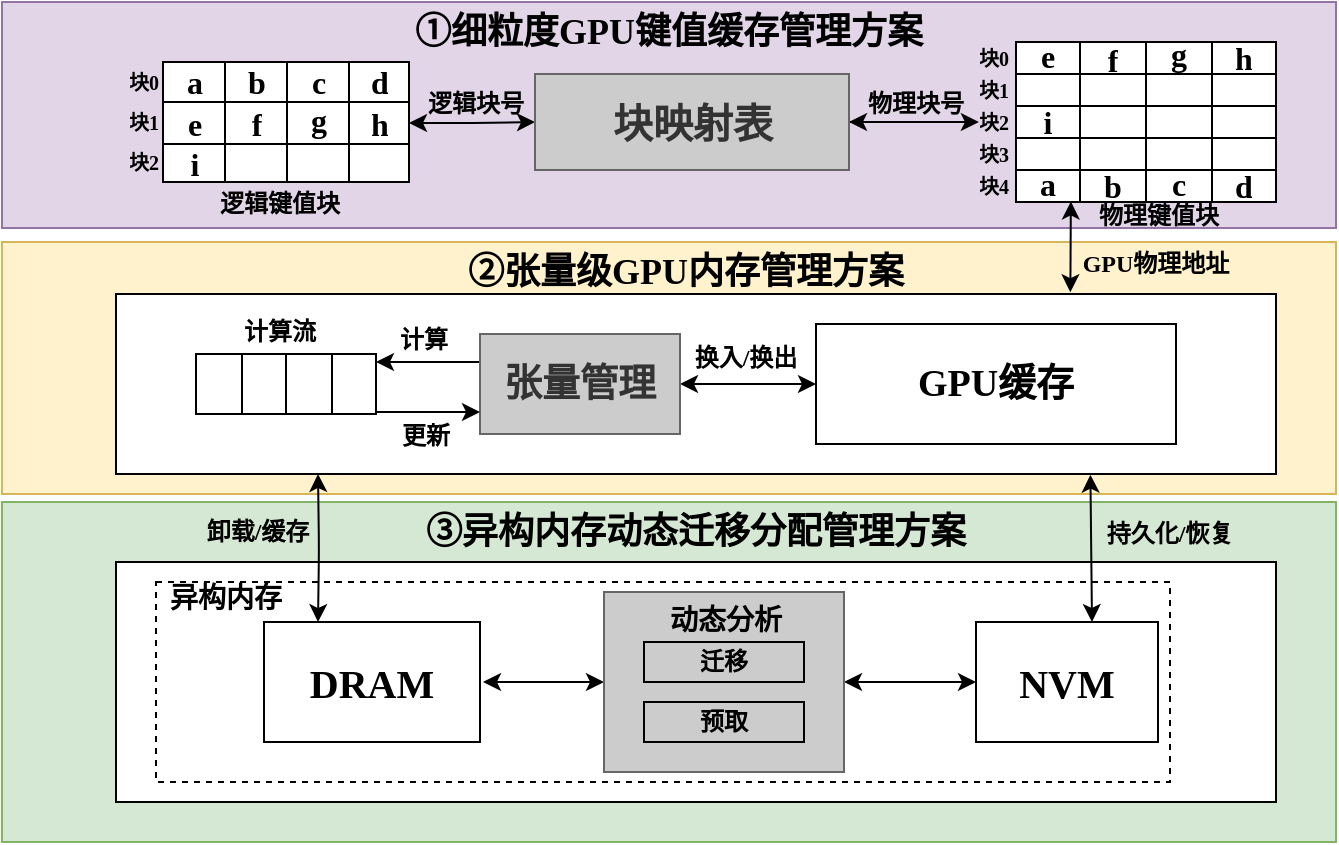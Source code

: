 <mxfile version="23.0.2" type="github">
  <diagram name="第 1 页" id="7EdAaY0qWJ7n02y7rGy0">
    <mxGraphModel dx="1002" dy="577" grid="1" gridSize="10" guides="1" tooltips="1" connect="1" arrows="1" fold="1" page="1" pageScale="1" pageWidth="827" pageHeight="1169" math="0" shadow="0">
      <root>
        <mxCell id="0" />
        <mxCell id="1" parent="0" />
        <mxCell id="r5Kh5ZWrlzcaFiytxaW--2" value="" style="rounded=0;whiteSpace=wrap;html=1;fillColor=#d5e8d4;strokeColor=#82b366;" parent="1" vertex="1">
          <mxGeometry x="33" y="290" width="667" height="170" as="geometry" />
        </mxCell>
        <mxCell id="r5Kh5ZWrlzcaFiytxaW--3" value="" style="rounded=0;whiteSpace=wrap;html=1;fillColor=#fff2cc;strokeColor=#d6b656;" parent="1" vertex="1">
          <mxGeometry x="33" y="160" width="667" height="126" as="geometry" />
        </mxCell>
        <mxCell id="r5Kh5ZWrlzcaFiytxaW--7" value="" style="rounded=0;whiteSpace=wrap;html=1;" parent="1" vertex="1">
          <mxGeometry x="90" y="186" width="580" height="90" as="geometry" />
        </mxCell>
        <mxCell id="r5Kh5ZWrlzcaFiytxaW--9" value="&lt;font face=&quot;宋体&quot;&gt;&lt;b&gt;GPU物理地址&lt;/b&gt;&lt;/font&gt;" style="text;html=1;strokeColor=none;fillColor=none;align=center;verticalAlign=middle;whiteSpace=wrap;rounded=0;" parent="1" vertex="1">
          <mxGeometry x="570" y="156" width="80" height="30" as="geometry" />
        </mxCell>
        <mxCell id="r5Kh5ZWrlzcaFiytxaW--10" value="" style="shape=table;startSize=0;container=1;collapsible=0;childLayout=tableLayout;" parent="1" vertex="1">
          <mxGeometry x="130" y="216" width="90" height="30" as="geometry" />
        </mxCell>
        <mxCell id="r5Kh5ZWrlzcaFiytxaW--11" value="" style="shape=tableRow;horizontal=0;startSize=0;swimlaneHead=0;swimlaneBody=0;strokeColor=inherit;top=0;left=0;bottom=0;right=0;collapsible=0;dropTarget=0;fillColor=none;points=[[0,0.5],[1,0.5]];portConstraint=eastwest;" parent="r5Kh5ZWrlzcaFiytxaW--10" vertex="1">
          <mxGeometry width="90" height="30" as="geometry" />
        </mxCell>
        <mxCell id="r5Kh5ZWrlzcaFiytxaW--12" value="" style="shape=partialRectangle;html=1;whiteSpace=wrap;connectable=0;strokeColor=inherit;overflow=hidden;fillColor=none;top=0;left=0;bottom=0;right=0;pointerEvents=1;" parent="r5Kh5ZWrlzcaFiytxaW--11" vertex="1">
          <mxGeometry width="23" height="30" as="geometry">
            <mxRectangle width="23" height="30" as="alternateBounds" />
          </mxGeometry>
        </mxCell>
        <mxCell id="r5Kh5ZWrlzcaFiytxaW--13" value="" style="shape=partialRectangle;html=1;whiteSpace=wrap;connectable=0;strokeColor=inherit;overflow=hidden;fillColor=none;top=0;left=0;bottom=0;right=0;pointerEvents=1;" parent="r5Kh5ZWrlzcaFiytxaW--11" vertex="1">
          <mxGeometry x="23" width="22" height="30" as="geometry">
            <mxRectangle width="22" height="30" as="alternateBounds" />
          </mxGeometry>
        </mxCell>
        <mxCell id="r5Kh5ZWrlzcaFiytxaW--14" value="" style="shape=partialRectangle;html=1;whiteSpace=wrap;connectable=0;strokeColor=inherit;overflow=hidden;fillColor=none;top=0;left=0;bottom=0;right=0;pointerEvents=1;" parent="r5Kh5ZWrlzcaFiytxaW--11" vertex="1">
          <mxGeometry x="45" width="23" height="30" as="geometry">
            <mxRectangle width="23" height="30" as="alternateBounds" />
          </mxGeometry>
        </mxCell>
        <mxCell id="r5Kh5ZWrlzcaFiytxaW--15" value="" style="shape=partialRectangle;html=1;whiteSpace=wrap;connectable=0;strokeColor=inherit;overflow=hidden;fillColor=none;top=0;left=0;bottom=0;right=0;pointerEvents=1;" parent="r5Kh5ZWrlzcaFiytxaW--11" vertex="1">
          <mxGeometry x="68" width="22" height="30" as="geometry">
            <mxRectangle width="22" height="30" as="alternateBounds" />
          </mxGeometry>
        </mxCell>
        <mxCell id="r5Kh5ZWrlzcaFiytxaW--16" value="&lt;b&gt;&lt;font face=&quot;宋体&quot;&gt;计算流&lt;/font&gt;&lt;/b&gt;" style="text;html=1;strokeColor=none;fillColor=none;align=center;verticalAlign=middle;whiteSpace=wrap;rounded=0;" parent="1" vertex="1">
          <mxGeometry x="142" y="190" width="60" height="30" as="geometry" />
        </mxCell>
        <mxCell id="r5Kh5ZWrlzcaFiytxaW--17" value="" style="rounded=0;whiteSpace=wrap;html=1;" parent="1" vertex="1">
          <mxGeometry x="90" y="320" width="580" height="120" as="geometry" />
        </mxCell>
        <mxCell id="r5Kh5ZWrlzcaFiytxaW--18" style="edgeStyle=orthogonalEdgeStyle;rounded=1;orthogonalLoop=1;jettySize=auto;html=1;entryX=0.25;entryY=0;entryDx=0;entryDy=0;startArrow=classic;" parent="1" target="r5Kh5ZWrlzcaFiytxaW--47" edge="1">
          <mxGeometry relative="1" as="geometry">
            <mxPoint x="191" y="276" as="sourcePoint" />
            <mxPoint x="193.51" y="369.19" as="targetPoint" />
          </mxGeometry>
        </mxCell>
        <mxCell id="r5Kh5ZWrlzcaFiytxaW--19" style="edgeStyle=orthogonalEdgeStyle;rounded=1;orthogonalLoop=1;jettySize=auto;html=1;exitX=1;exitY=0.5;exitDx=0;exitDy=0;entryX=0;entryY=0.5;entryDx=0;entryDy=0;startArrow=classic;endArrow=none;endFill=0;" parent="1" edge="1">
          <mxGeometry relative="1" as="geometry">
            <mxPoint x="220" y="220" as="sourcePoint" />
            <mxPoint x="272" y="220" as="targetPoint" />
          </mxGeometry>
        </mxCell>
        <mxCell id="r5Kh5ZWrlzcaFiytxaW--20" value="&lt;font size=&quot;1&quot; style=&quot;&quot;&gt;&lt;b style=&quot;font-size: 19px;&quot;&gt;&lt;font face=&quot;Times New Roman&quot;&gt;GPU&lt;/font&gt;&lt;font face=&quot;宋体&quot;&gt;缓存&lt;/font&gt;&lt;/b&gt;&lt;/font&gt;" style="rounded=0;whiteSpace=wrap;html=1;" parent="1" vertex="1">
          <mxGeometry x="440" y="201" width="180" height="60" as="geometry" />
        </mxCell>
        <mxCell id="r5Kh5ZWrlzcaFiytxaW--21" style="edgeStyle=orthogonalEdgeStyle;rounded=0;orthogonalLoop=1;jettySize=auto;html=1;entryX=0;entryY=0.5;entryDx=0;entryDy=0;startArrow=classic;startFill=1;" parent="1" source="r5Kh5ZWrlzcaFiytxaW--22" target="r5Kh5ZWrlzcaFiytxaW--20" edge="1">
          <mxGeometry relative="1" as="geometry" />
        </mxCell>
        <mxCell id="r5Kh5ZWrlzcaFiytxaW--22" value="&lt;font face=&quot;宋体&quot; style=&quot;font-size: 19px;&quot;&gt;&lt;b style=&quot;&quot;&gt;张量管理&lt;/b&gt;&lt;/font&gt;" style="rounded=0;whiteSpace=wrap;html=1;fillColor=#CCCCCC;fontColor=#333333;strokeColor=#666666;" parent="1" vertex="1">
          <mxGeometry x="272" y="206" width="100" height="50" as="geometry" />
        </mxCell>
        <mxCell id="r5Kh5ZWrlzcaFiytxaW--23" style="rounded=1;orthogonalLoop=1;jettySize=auto;html=1;exitX=1;exitY=0.5;exitDx=0;exitDy=0;entryX=0;entryY=0.5;entryDx=0;entryDy=0;startArrow=none;edgeStyle=orthogonalEdgeStyle;curved=1;startFill=0;" parent="1" edge="1">
          <mxGeometry relative="1" as="geometry">
            <mxPoint x="220" y="245" as="sourcePoint" />
            <mxPoint x="272" y="245" as="targetPoint" />
          </mxGeometry>
        </mxCell>
        <mxCell id="r5Kh5ZWrlzcaFiytxaW--24" value="&lt;b&gt;&lt;font face=&quot;宋体&quot;&gt;更新&lt;/font&gt;&lt;/b&gt;" style="text;html=1;strokeColor=none;fillColor=none;align=center;verticalAlign=middle;whiteSpace=wrap;rounded=0;" parent="1" vertex="1">
          <mxGeometry x="215" y="242" width="60" height="30" as="geometry" />
        </mxCell>
        <mxCell id="r5Kh5ZWrlzcaFiytxaW--27" value="" style="rounded=0;whiteSpace=wrap;html=1;dashed=1;fillColor=none;" parent="1" vertex="1">
          <mxGeometry x="110" y="330" width="507" height="100" as="geometry" />
        </mxCell>
        <mxCell id="r5Kh5ZWrlzcaFiytxaW--28" style="rounded=1;orthogonalLoop=1;jettySize=auto;html=1;entryX=1;entryY=0.5;entryDx=0;entryDy=0;exitX=0;exitY=0.5;exitDx=0;exitDy=0;startArrow=classic;" parent="1" source="r5Kh5ZWrlzcaFiytxaW--30" edge="1">
          <mxGeometry relative="1" as="geometry">
            <mxPoint x="370" y="386.262" as="sourcePoint" />
            <mxPoint x="273.5" y="380" as="targetPoint" />
          </mxGeometry>
        </mxCell>
        <mxCell id="r5Kh5ZWrlzcaFiytxaW--29" style="edgeStyle=orthogonalEdgeStyle;rounded=0;orthogonalLoop=1;jettySize=auto;html=1;exitX=1;exitY=0.5;exitDx=0;exitDy=0;entryX=0;entryY=0.5;entryDx=0;entryDy=0;startArrow=classic;startFill=1;" parent="1" source="r5Kh5ZWrlzcaFiytxaW--30" target="r5Kh5ZWrlzcaFiytxaW--34" edge="1">
          <mxGeometry relative="1" as="geometry" />
        </mxCell>
        <mxCell id="r5Kh5ZWrlzcaFiytxaW--30" value="" style="rounded=0;whiteSpace=wrap;html=1;fillColor=#CCCCCC;fontColor=#333333;strokeColor=#666666;" parent="1" vertex="1">
          <mxGeometry x="334" y="335" width="120" height="90" as="geometry" />
        </mxCell>
        <mxCell id="r5Kh5ZWrlzcaFiytxaW--31" value="&lt;b&gt;&lt;font face=&quot;宋体&quot; style=&quot;font-size: 14px;&quot;&gt;动态分析&lt;/font&gt;&lt;/b&gt;" style="text;html=1;strokeColor=none;fillColor=none;align=center;verticalAlign=middle;whiteSpace=wrap;rounded=0;" parent="1" vertex="1">
          <mxGeometry x="360" y="335" width="70" height="30" as="geometry" />
        </mxCell>
        <mxCell id="r5Kh5ZWrlzcaFiytxaW--34" value="&lt;b&gt;&lt;font face=&quot;Times New Roman&quot; style=&quot;font-size: 20px;&quot;&gt;NVM&lt;/font&gt;&lt;/b&gt;" style="rounded=0;whiteSpace=wrap;html=1;" parent="1" vertex="1">
          <mxGeometry x="520" y="350" width="91" height="60" as="geometry" />
        </mxCell>
        <mxCell id="r5Kh5ZWrlzcaFiytxaW--35" value="&lt;b&gt;&lt;font face=&quot;宋体&quot;&gt;持久化/恢复&lt;/font&gt;&lt;/b&gt;" style="text;html=1;strokeColor=none;fillColor=none;align=center;verticalAlign=middle;whiteSpace=wrap;rounded=0;" parent="1" vertex="1">
          <mxGeometry x="577" y="291" width="80" height="30" as="geometry" />
        </mxCell>
        <mxCell id="r5Kh5ZWrlzcaFiytxaW--36" value="&lt;b&gt;&lt;font face=&quot;宋体&quot;&gt;迁移&lt;/font&gt;&lt;/b&gt;" style="rounded=0;whiteSpace=wrap;html=1;fillColor=none;" parent="1" vertex="1">
          <mxGeometry x="354" y="360" width="80" height="20" as="geometry" />
        </mxCell>
        <mxCell id="r5Kh5ZWrlzcaFiytxaW--37" value="&lt;b&gt;&lt;font face=&quot;宋体&quot;&gt;预取&lt;/font&gt;&lt;/b&gt;" style="rounded=0;whiteSpace=wrap;html=1;fillColor=none;" parent="1" vertex="1">
          <mxGeometry x="354" y="390" width="80" height="20" as="geometry" />
        </mxCell>
        <mxCell id="r5Kh5ZWrlzcaFiytxaW--39" value="&lt;font face=&quot;宋体&quot;&gt;&lt;b&gt;卸载/缓存&lt;/b&gt;&lt;/font&gt;" style="text;html=1;strokeColor=none;fillColor=none;align=center;verticalAlign=middle;whiteSpace=wrap;rounded=0;" parent="1" vertex="1">
          <mxGeometry x="127" y="290" width="68" height="30" as="geometry" />
        </mxCell>
        <mxCell id="r5Kh5ZWrlzcaFiytxaW--40" style="rounded=1;orthogonalLoop=1;jettySize=auto;html=1;startArrow=classic;exitX=0.84;exitY=1.004;exitDx=0;exitDy=0;exitPerimeter=0;" parent="1" source="r5Kh5ZWrlzcaFiytxaW--7" edge="1">
          <mxGeometry relative="1" as="geometry">
            <mxPoint x="576.86" y="276.27" as="sourcePoint" />
            <mxPoint x="578" y="350" as="targetPoint" />
          </mxGeometry>
        </mxCell>
        <mxCell id="r5Kh5ZWrlzcaFiytxaW--44" value="&lt;font size=&quot;1&quot; face=&quot;宋体&quot;&gt;&lt;b style=&quot;font-size: 18px;&quot;&gt;③&lt;/b&gt;&lt;/font&gt;&lt;font size=&quot;1&quot; face=&quot;宋体&quot;&gt;&lt;b style=&quot;font-size: 18px;&quot;&gt;异构内存动态迁移分配管理方案&lt;/b&gt;&lt;/font&gt;" style="text;html=1;strokeColor=none;fillColor=none;align=center;verticalAlign=middle;whiteSpace=wrap;rounded=0;" parent="1" vertex="1">
          <mxGeometry x="220" y="290" width="320" height="30" as="geometry" />
        </mxCell>
        <mxCell id="r5Kh5ZWrlzcaFiytxaW--45" value="&lt;font face=&quot;宋体&quot;&gt;&lt;b&gt;&lt;font style=&quot;font-size: 18px;&quot;&gt;②&lt;/font&gt;&lt;/b&gt;&lt;b&gt;&lt;font style=&quot;font-size: 18px;&quot;&gt;张量级GPU内存管理方案&lt;/font&gt;&lt;/b&gt;&lt;/font&gt;" style="text;html=1;strokeColor=none;fillColor=none;align=center;verticalAlign=middle;whiteSpace=wrap;rounded=0;" parent="1" vertex="1">
          <mxGeometry x="224" y="160" width="301.5" height="30" as="geometry" />
        </mxCell>
        <mxCell id="r5Kh5ZWrlzcaFiytxaW--47" value="&lt;font face=&quot;Times New Roman&quot; style=&quot;font-size: 20px;&quot;&gt;&lt;b&gt;DRAM&lt;/b&gt;&lt;/font&gt;" style="rounded=0;whiteSpace=wrap;html=1;" parent="1" vertex="1">
          <mxGeometry x="164" y="350" width="108" height="60" as="geometry" />
        </mxCell>
        <mxCell id="r5Kh5ZWrlzcaFiytxaW--48" value="&lt;b&gt;&lt;font face=&quot;宋体&quot;&gt;计算&lt;/font&gt;&lt;/b&gt;" style="text;html=1;strokeColor=none;fillColor=none;align=center;verticalAlign=middle;whiteSpace=wrap;rounded=0;" parent="1" vertex="1">
          <mxGeometry x="214" y="194" width="60" height="30" as="geometry" />
        </mxCell>
        <mxCell id="r5Kh5ZWrlzcaFiytxaW--49" value="&lt;b&gt;&lt;font face=&quot;宋体&quot;&gt;换入/换出&lt;/font&gt;&lt;/b&gt;" style="text;html=1;strokeColor=none;fillColor=none;align=center;verticalAlign=middle;whiteSpace=wrap;rounded=0;" parent="1" vertex="1">
          <mxGeometry x="372" y="203" width="66" height="30" as="geometry" />
        </mxCell>
        <mxCell id="r5Kh5ZWrlzcaFiytxaW--50" value="&lt;b&gt;&lt;font face=&quot;宋体&quot; style=&quot;font-size: 14px;&quot;&gt;异构内存&lt;/font&gt;&lt;/b&gt;" style="text;html=1;strokeColor=none;fillColor=none;align=center;verticalAlign=middle;whiteSpace=wrap;rounded=0;" parent="1" vertex="1">
          <mxGeometry x="110" y="324" width="70" height="30" as="geometry" />
        </mxCell>
        <mxCell id="r5Kh5ZWrlzcaFiytxaW--51" value="" style="rounded=0;whiteSpace=wrap;html=1;fillColor=#e1d5e7;strokeColor=#9673a6;" parent="1" vertex="1">
          <mxGeometry x="33" y="40" width="667" height="113" as="geometry" />
        </mxCell>
        <mxCell id="r5Kh5ZWrlzcaFiytxaW--52" style="edgeStyle=orthogonalEdgeStyle;rounded=1;orthogonalLoop=1;jettySize=auto;html=1;exitX=1;exitY=0.5;exitDx=0;exitDy=0;entryX=0;entryY=0.5;entryDx=0;entryDy=0;startArrow=classic;" parent="1" source="r5Kh5ZWrlzcaFiytxaW--68" target="r5Kh5ZWrlzcaFiytxaW--55" edge="1">
          <mxGeometry relative="1" as="geometry">
            <mxPoint x="246" y="100" as="sourcePoint" />
          </mxGeometry>
        </mxCell>
        <mxCell id="r5Kh5ZWrlzcaFiytxaW--54" style="edgeStyle=orthogonalEdgeStyle;rounded=1;orthogonalLoop=1;jettySize=auto;html=1;exitX=1;exitY=0.5;exitDx=0;exitDy=0;startArrow=classic;entryX=1.024;entryY=0.801;entryDx=0;entryDy=0;entryPerimeter=0;" parent="1" source="r5Kh5ZWrlzcaFiytxaW--55" target="r5Kh5ZWrlzcaFiytxaW--58" edge="1">
          <mxGeometry relative="1" as="geometry">
            <mxPoint x="530" y="100" as="targetPoint" />
          </mxGeometry>
        </mxCell>
        <mxCell id="r5Kh5ZWrlzcaFiytxaW--55" value="&lt;b style=&quot;border-color: var(--border-color); font-family: &amp;quot;Times New Roman&amp;quot;; font-size: 20px;&quot;&gt;块映射表&lt;/b&gt;" style="rounded=0;whiteSpace=wrap;html=1;fillColor=#CCCCCC;fontColor=#333333;strokeColor=#666666;" parent="1" vertex="1">
          <mxGeometry x="299.5" y="76" width="157" height="48" as="geometry" />
        </mxCell>
        <mxCell id="r5Kh5ZWrlzcaFiytxaW--57" value="&lt;b&gt;&lt;font face=&quot;宋体&quot;&gt;逻辑块号&lt;/font&gt;&lt;/b&gt;" style="text;html=1;strokeColor=none;fillColor=none;align=center;verticalAlign=middle;whiteSpace=wrap;rounded=0;" parent="1" vertex="1">
          <mxGeometry x="239.5" y="76" width="60" height="30" as="geometry" />
        </mxCell>
        <mxCell id="r5Kh5ZWrlzcaFiytxaW--58" value="&lt;font face=&quot;宋体&quot;&gt;&lt;b&gt;物理块号&lt;/b&gt;&lt;/font&gt;" style="text;html=1;strokeColor=none;fillColor=none;align=center;verticalAlign=middle;whiteSpace=wrap;rounded=0;" parent="1" vertex="1">
          <mxGeometry x="460" y="76" width="60" height="30" as="geometry" />
        </mxCell>
        <mxCell id="r5Kh5ZWrlzcaFiytxaW--59" value="&lt;font face=&quot;宋体&quot;&gt;&lt;b&gt;&lt;font style=&quot;font-size: 18px;&quot;&gt;①&lt;/font&gt;&lt;/b&gt;&lt;b&gt;&lt;font style=&quot;font-size: 18px;&quot;&gt;细粒度GPU键值缓存管理方案&lt;/font&gt;&lt;/b&gt;&lt;/font&gt;" style="text;html=1;strokeColor=none;fillColor=none;align=center;verticalAlign=middle;whiteSpace=wrap;rounded=0;" parent="1" vertex="1">
          <mxGeometry x="199" y="40" width="335" height="30" as="geometry" />
        </mxCell>
        <mxCell id="r5Kh5ZWrlzcaFiytxaW--60" value="&lt;b&gt;&lt;font face=&quot;宋体&quot;&gt;逻辑键值块&lt;/font&gt;&lt;/b&gt;" style="text;html=1;strokeColor=none;fillColor=none;align=center;verticalAlign=middle;whiteSpace=wrap;rounded=0;" parent="1" vertex="1">
          <mxGeometry x="130" y="126" width="84" height="30" as="geometry" />
        </mxCell>
        <mxCell id="r5Kh5ZWrlzcaFiytxaW--61" value="&lt;b&gt;&lt;font face=&quot;宋体&quot;&gt;物理键值块&lt;/font&gt;&lt;/b&gt;" style="text;html=1;strokeColor=none;fillColor=none;align=center;verticalAlign=middle;whiteSpace=wrap;rounded=0;" parent="1" vertex="1">
          <mxGeometry x="573" y="132" width="77" height="30" as="geometry" />
        </mxCell>
        <mxCell id="r5Kh5ZWrlzcaFiytxaW--62" value="" style="shape=table;startSize=0;container=1;collapsible=0;childLayout=tableLayout;fontFamily=Times New Roman;" parent="1" vertex="1">
          <mxGeometry x="113.5" y="70" width="123" height="60" as="geometry" />
        </mxCell>
        <mxCell id="r5Kh5ZWrlzcaFiytxaW--63" value="" style="shape=tableRow;horizontal=0;startSize=0;swimlaneHead=0;swimlaneBody=0;strokeColor=inherit;top=0;left=0;bottom=0;right=0;collapsible=0;dropTarget=0;fillColor=none;points=[[0,0.5],[1,0.5]];portConstraint=eastwest;" parent="r5Kh5ZWrlzcaFiytxaW--62" vertex="1">
          <mxGeometry width="123" height="20" as="geometry" />
        </mxCell>
        <mxCell id="r5Kh5ZWrlzcaFiytxaW--64" value="&lt;b&gt;&lt;font style=&quot;font-size: 16px;&quot; face=&quot;Times New Roman&quot;&gt;a&lt;/font&gt;&lt;/b&gt;" style="shape=partialRectangle;html=1;whiteSpace=wrap;connectable=0;strokeColor=inherit;overflow=hidden;fillColor=none;top=0;left=0;bottom=0;right=0;pointerEvents=1;spacing=0;" parent="r5Kh5ZWrlzcaFiytxaW--63" vertex="1">
          <mxGeometry width="31" height="20" as="geometry">
            <mxRectangle width="31" height="20" as="alternateBounds" />
          </mxGeometry>
        </mxCell>
        <mxCell id="r5Kh5ZWrlzcaFiytxaW--65" value="b" style="shape=partialRectangle;html=1;whiteSpace=wrap;connectable=0;strokeColor=inherit;overflow=hidden;fillColor=none;top=0;left=0;bottom=0;right=0;pointerEvents=1;fontFamily=Times New Roman;fontStyle=1;fontSize=16;spacing=0;" parent="r5Kh5ZWrlzcaFiytxaW--63" vertex="1">
          <mxGeometry x="31" width="31" height="20" as="geometry">
            <mxRectangle width="31" height="20" as="alternateBounds" />
          </mxGeometry>
        </mxCell>
        <mxCell id="r5Kh5ZWrlzcaFiytxaW--66" value="c" style="shape=partialRectangle;html=1;whiteSpace=wrap;connectable=0;strokeColor=inherit;overflow=hidden;fillColor=none;top=0;left=0;bottom=0;right=0;pointerEvents=1;fontFamily=Times New Roman;fontStyle=1;fontSize=16;spacing=0;" parent="r5Kh5ZWrlzcaFiytxaW--63" vertex="1">
          <mxGeometry x="62" width="31" height="20" as="geometry">
            <mxRectangle width="31" height="20" as="alternateBounds" />
          </mxGeometry>
        </mxCell>
        <mxCell id="r5Kh5ZWrlzcaFiytxaW--67" value="d" style="shape=partialRectangle;html=1;whiteSpace=wrap;connectable=0;strokeColor=inherit;overflow=hidden;fillColor=none;top=0;left=0;bottom=0;right=0;pointerEvents=1;fontFamily=Times New Roman;fontStyle=1;fontSize=16;spacing=0;" parent="r5Kh5ZWrlzcaFiytxaW--63" vertex="1">
          <mxGeometry x="93" width="30" height="20" as="geometry">
            <mxRectangle width="30" height="20" as="alternateBounds" />
          </mxGeometry>
        </mxCell>
        <mxCell id="r5Kh5ZWrlzcaFiytxaW--68" value="" style="shape=tableRow;horizontal=0;startSize=0;swimlaneHead=0;swimlaneBody=0;strokeColor=inherit;top=0;left=0;bottom=0;right=0;collapsible=0;dropTarget=0;fillColor=none;points=[[0,0.5],[1,0.5]];portConstraint=eastwest;" parent="r5Kh5ZWrlzcaFiytxaW--62" vertex="1">
          <mxGeometry y="20" width="123" height="21" as="geometry" />
        </mxCell>
        <mxCell id="r5Kh5ZWrlzcaFiytxaW--69" value="e" style="shape=partialRectangle;html=1;whiteSpace=wrap;connectable=0;strokeColor=inherit;overflow=hidden;fillColor=none;top=0;left=0;bottom=0;right=0;pointerEvents=1;fontFamily=Times New Roman;fontStyle=1;fontSize=16;spacing=0;" parent="r5Kh5ZWrlzcaFiytxaW--68" vertex="1">
          <mxGeometry width="31" height="21" as="geometry">
            <mxRectangle width="31" height="21" as="alternateBounds" />
          </mxGeometry>
        </mxCell>
        <mxCell id="r5Kh5ZWrlzcaFiytxaW--70" value="f" style="shape=partialRectangle;html=1;whiteSpace=wrap;connectable=0;strokeColor=inherit;overflow=hidden;fillColor=none;top=0;left=0;bottom=0;right=0;pointerEvents=1;fontFamily=Times New Roman;fontStyle=1;fontSize=16;spacing=0;" parent="r5Kh5ZWrlzcaFiytxaW--68" vertex="1">
          <mxGeometry x="31" width="31" height="21" as="geometry">
            <mxRectangle width="31" height="21" as="alternateBounds" />
          </mxGeometry>
        </mxCell>
        <mxCell id="r5Kh5ZWrlzcaFiytxaW--71" value="g" style="shape=partialRectangle;html=1;whiteSpace=wrap;connectable=0;strokeColor=inherit;overflow=hidden;fillColor=none;top=0;left=0;bottom=0;right=0;pointerEvents=1;fontFamily=Times New Roman;fontStyle=1;fontSize=16;spacing=0;spacingTop=-4;" parent="r5Kh5ZWrlzcaFiytxaW--68" vertex="1">
          <mxGeometry x="62" width="31" height="21" as="geometry">
            <mxRectangle width="31" height="21" as="alternateBounds" />
          </mxGeometry>
        </mxCell>
        <mxCell id="r5Kh5ZWrlzcaFiytxaW--72" value="h" style="shape=partialRectangle;html=1;whiteSpace=wrap;connectable=0;strokeColor=inherit;overflow=hidden;fillColor=none;top=0;left=0;bottom=0;right=0;pointerEvents=1;fontFamily=Times New Roman;fontStyle=1;fontSize=16;spacing=0;" parent="r5Kh5ZWrlzcaFiytxaW--68" vertex="1">
          <mxGeometry x="93" width="30" height="21" as="geometry">
            <mxRectangle width="30" height="21" as="alternateBounds" />
          </mxGeometry>
        </mxCell>
        <mxCell id="r5Kh5ZWrlzcaFiytxaW--73" value="" style="shape=tableRow;horizontal=0;startSize=0;swimlaneHead=0;swimlaneBody=0;strokeColor=inherit;top=0;left=0;bottom=0;right=0;collapsible=0;dropTarget=0;fillColor=none;points=[[0,0.5],[1,0.5]];portConstraint=eastwest;" parent="r5Kh5ZWrlzcaFiytxaW--62" vertex="1">
          <mxGeometry y="41" width="123" height="19" as="geometry" />
        </mxCell>
        <mxCell id="r5Kh5ZWrlzcaFiytxaW--74" value="i" style="shape=partialRectangle;html=1;whiteSpace=wrap;connectable=0;strokeColor=inherit;overflow=hidden;fillColor=none;top=0;left=0;bottom=0;right=0;pointerEvents=1;fontFamily=Times New Roman;fontStyle=1;fontSize=16;spacing=0;" parent="r5Kh5ZWrlzcaFiytxaW--73" vertex="1">
          <mxGeometry width="31" height="19" as="geometry">
            <mxRectangle width="31" height="19" as="alternateBounds" />
          </mxGeometry>
        </mxCell>
        <mxCell id="r5Kh5ZWrlzcaFiytxaW--75" value="" style="shape=partialRectangle;html=1;whiteSpace=wrap;connectable=0;strokeColor=inherit;overflow=hidden;fillColor=none;top=0;left=0;bottom=0;right=0;pointerEvents=1;" parent="r5Kh5ZWrlzcaFiytxaW--73" vertex="1">
          <mxGeometry x="31" width="31" height="19" as="geometry">
            <mxRectangle width="31" height="19" as="alternateBounds" />
          </mxGeometry>
        </mxCell>
        <mxCell id="r5Kh5ZWrlzcaFiytxaW--76" value="" style="shape=partialRectangle;html=1;whiteSpace=wrap;connectable=0;strokeColor=inherit;overflow=hidden;fillColor=none;top=0;left=0;bottom=0;right=0;pointerEvents=1;" parent="r5Kh5ZWrlzcaFiytxaW--73" vertex="1">
          <mxGeometry x="62" width="31" height="19" as="geometry">
            <mxRectangle width="31" height="19" as="alternateBounds" />
          </mxGeometry>
        </mxCell>
        <mxCell id="r5Kh5ZWrlzcaFiytxaW--77" value="" style="shape=partialRectangle;html=1;whiteSpace=wrap;connectable=0;strokeColor=inherit;overflow=hidden;fillColor=none;top=0;left=0;bottom=0;right=0;pointerEvents=1;" parent="r5Kh5ZWrlzcaFiytxaW--73" vertex="1">
          <mxGeometry x="93" width="30" height="19" as="geometry">
            <mxRectangle width="30" height="19" as="alternateBounds" />
          </mxGeometry>
        </mxCell>
        <mxCell id="r5Kh5ZWrlzcaFiytxaW--78" value="" style="shape=table;startSize=0;container=1;collapsible=0;childLayout=tableLayout;labelPosition=center;verticalLabelPosition=top;align=center;verticalAlign=bottom;spacing=-2;spacingLeft=0;fontFamily=Times New Roman;" parent="1" vertex="1">
          <mxGeometry x="540" y="60" width="130" height="80" as="geometry" />
        </mxCell>
        <mxCell id="r5Kh5ZWrlzcaFiytxaW--79" value="" style="shape=tableRow;horizontal=0;startSize=0;swimlaneHead=0;swimlaneBody=0;strokeColor=inherit;top=0;left=0;bottom=0;right=0;collapsible=0;dropTarget=0;fillColor=none;points=[[0,0.5],[1,0.5]];portConstraint=eastwest;" parent="r5Kh5ZWrlzcaFiytxaW--78" vertex="1">
          <mxGeometry width="130" height="16" as="geometry" />
        </mxCell>
        <mxCell id="r5Kh5ZWrlzcaFiytxaW--80" value="&lt;div style=&quot;line-height: 50%;&quot;&gt;&lt;b style=&quot;font-family: &amp;quot;Times New Roman&amp;quot;; background-color: initial;&quot;&gt;&lt;font style=&quot;font-size: 16px;&quot;&gt;e&lt;/font&gt;&lt;/b&gt;&lt;/div&gt;" style="shape=partialRectangle;html=1;whiteSpace=wrap;connectable=0;strokeColor=inherit;overflow=hidden;fillColor=none;top=0;left=0;bottom=0;right=0;pointerEvents=1;align=center;" parent="r5Kh5ZWrlzcaFiytxaW--79" vertex="1">
          <mxGeometry width="32" height="16" as="geometry">
            <mxRectangle width="32" height="16" as="alternateBounds" />
          </mxGeometry>
        </mxCell>
        <mxCell id="r5Kh5ZWrlzcaFiytxaW--81" value="&lt;p style=&quot;line-height: 50%;&quot;&gt;&lt;font face=&quot;Times New Roman&quot;&gt;&lt;span style=&quot;font-size: 16px;&quot;&gt;&lt;b&gt;f&lt;/b&gt;&lt;/span&gt;&lt;/font&gt;&lt;/p&gt;" style="shape=partialRectangle;html=1;whiteSpace=wrap;connectable=0;strokeColor=inherit;overflow=hidden;fillColor=none;top=0;left=0;bottom=0;right=0;pointerEvents=1;spacing=-6;" parent="r5Kh5ZWrlzcaFiytxaW--79" vertex="1">
          <mxGeometry x="32" width="33" height="16" as="geometry">
            <mxRectangle width="33" height="16" as="alternateBounds" />
          </mxGeometry>
        </mxCell>
        <mxCell id="r5Kh5ZWrlzcaFiytxaW--82" value="&lt;font face=&quot;Times New Roman&quot;&gt;&lt;span style=&quot;font-size: 16px;&quot;&gt;&lt;b&gt;g&lt;/b&gt;&lt;/span&gt;&lt;/font&gt;" style="shape=partialRectangle;html=1;whiteSpace=wrap;connectable=0;strokeColor=inherit;overflow=hidden;fillColor=none;top=0;left=0;bottom=0;right=0;pointerEvents=1;spacing=-2;spacingTop=-4;" parent="r5Kh5ZWrlzcaFiytxaW--79" vertex="1">
          <mxGeometry x="65" width="33" height="16" as="geometry">
            <mxRectangle width="33" height="16" as="alternateBounds" />
          </mxGeometry>
        </mxCell>
        <mxCell id="r5Kh5ZWrlzcaFiytxaW--83" value="&lt;font face=&quot;Times New Roman&quot;&gt;&lt;span style=&quot;font-size: 16px;&quot;&gt;&lt;b&gt;h&lt;/b&gt;&lt;/span&gt;&lt;/font&gt;" style="shape=partialRectangle;html=1;whiteSpace=wrap;connectable=0;strokeColor=inherit;overflow=hidden;fillColor=none;top=0;left=0;bottom=0;right=0;pointerEvents=1;spacing=-2;" parent="r5Kh5ZWrlzcaFiytxaW--79" vertex="1">
          <mxGeometry x="98" width="32" height="16" as="geometry">
            <mxRectangle width="32" height="16" as="alternateBounds" />
          </mxGeometry>
        </mxCell>
        <mxCell id="r5Kh5ZWrlzcaFiytxaW--84" value="" style="shape=tableRow;horizontal=0;startSize=0;swimlaneHead=0;swimlaneBody=0;strokeColor=inherit;top=0;left=0;bottom=0;right=0;collapsible=0;dropTarget=0;fillColor=none;points=[[0,0.5],[1,0.5]];portConstraint=eastwest;" parent="r5Kh5ZWrlzcaFiytxaW--78" vertex="1">
          <mxGeometry y="16" width="130" height="16" as="geometry" />
        </mxCell>
        <mxCell id="r5Kh5ZWrlzcaFiytxaW--85" value="" style="shape=partialRectangle;html=1;whiteSpace=wrap;connectable=0;strokeColor=inherit;overflow=hidden;fillColor=none;top=0;left=0;bottom=0;right=0;pointerEvents=1;" parent="r5Kh5ZWrlzcaFiytxaW--84" vertex="1">
          <mxGeometry width="32" height="16" as="geometry">
            <mxRectangle width="32" height="16" as="alternateBounds" />
          </mxGeometry>
        </mxCell>
        <mxCell id="r5Kh5ZWrlzcaFiytxaW--86" value="" style="shape=partialRectangle;html=1;whiteSpace=wrap;connectable=0;strokeColor=inherit;overflow=hidden;fillColor=none;top=0;left=0;bottom=0;right=0;pointerEvents=1;" parent="r5Kh5ZWrlzcaFiytxaW--84" vertex="1">
          <mxGeometry x="32" width="33" height="16" as="geometry">
            <mxRectangle width="33" height="16" as="alternateBounds" />
          </mxGeometry>
        </mxCell>
        <mxCell id="r5Kh5ZWrlzcaFiytxaW--87" value="" style="shape=partialRectangle;html=1;whiteSpace=wrap;connectable=0;strokeColor=inherit;overflow=hidden;fillColor=none;top=0;left=0;bottom=0;right=0;pointerEvents=1;" parent="r5Kh5ZWrlzcaFiytxaW--84" vertex="1">
          <mxGeometry x="65" width="33" height="16" as="geometry">
            <mxRectangle width="33" height="16" as="alternateBounds" />
          </mxGeometry>
        </mxCell>
        <mxCell id="r5Kh5ZWrlzcaFiytxaW--88" value="" style="shape=partialRectangle;html=1;whiteSpace=wrap;connectable=0;strokeColor=inherit;overflow=hidden;fillColor=none;top=0;left=0;bottom=0;right=0;pointerEvents=1;" parent="r5Kh5ZWrlzcaFiytxaW--84" vertex="1">
          <mxGeometry x="98" width="32" height="16" as="geometry">
            <mxRectangle width="32" height="16" as="alternateBounds" />
          </mxGeometry>
        </mxCell>
        <mxCell id="r5Kh5ZWrlzcaFiytxaW--89" value="" style="shape=tableRow;horizontal=0;startSize=0;swimlaneHead=0;swimlaneBody=0;strokeColor=inherit;top=0;left=0;bottom=0;right=0;collapsible=0;dropTarget=0;fillColor=none;points=[[0,0.5],[1,0.5]];portConstraint=eastwest;" parent="r5Kh5ZWrlzcaFiytxaW--78" vertex="1">
          <mxGeometry y="32" width="130" height="16" as="geometry" />
        </mxCell>
        <mxCell id="r5Kh5ZWrlzcaFiytxaW--90" value="&lt;font face=&quot;Times New Roman&quot;&gt;&lt;span style=&quot;font-size: 16px;&quot;&gt;&lt;b&gt;i&lt;/b&gt;&lt;/span&gt;&lt;/font&gt;" style="shape=partialRectangle;html=1;whiteSpace=wrap;connectable=0;strokeColor=inherit;overflow=hidden;fillColor=none;top=0;left=0;bottom=0;right=0;pointerEvents=1;spacing=-2;" parent="r5Kh5ZWrlzcaFiytxaW--89" vertex="1">
          <mxGeometry width="32" height="16" as="geometry">
            <mxRectangle width="32" height="16" as="alternateBounds" />
          </mxGeometry>
        </mxCell>
        <mxCell id="r5Kh5ZWrlzcaFiytxaW--91" value="" style="shape=partialRectangle;html=1;whiteSpace=wrap;connectable=0;strokeColor=inherit;overflow=hidden;fillColor=none;top=0;left=0;bottom=0;right=0;pointerEvents=1;spacingLeft=0;spacingTop=-1;" parent="r5Kh5ZWrlzcaFiytxaW--89" vertex="1">
          <mxGeometry x="32" width="33" height="16" as="geometry">
            <mxRectangle width="33" height="16" as="alternateBounds" />
          </mxGeometry>
        </mxCell>
        <mxCell id="r5Kh5ZWrlzcaFiytxaW--92" value="" style="shape=partialRectangle;html=1;whiteSpace=wrap;connectable=0;strokeColor=inherit;overflow=hidden;fillColor=none;top=0;left=0;bottom=0;right=0;pointerEvents=1;" parent="r5Kh5ZWrlzcaFiytxaW--89" vertex="1">
          <mxGeometry x="65" width="33" height="16" as="geometry">
            <mxRectangle width="33" height="16" as="alternateBounds" />
          </mxGeometry>
        </mxCell>
        <mxCell id="r5Kh5ZWrlzcaFiytxaW--93" value="" style="shape=partialRectangle;html=1;whiteSpace=wrap;connectable=0;strokeColor=inherit;overflow=hidden;fillColor=none;top=0;left=0;bottom=0;right=0;pointerEvents=1;" parent="r5Kh5ZWrlzcaFiytxaW--89" vertex="1">
          <mxGeometry x="98" width="32" height="16" as="geometry">
            <mxRectangle width="32" height="16" as="alternateBounds" />
          </mxGeometry>
        </mxCell>
        <mxCell id="r5Kh5ZWrlzcaFiytxaW--94" value="" style="shape=tableRow;horizontal=0;startSize=0;swimlaneHead=0;swimlaneBody=0;strokeColor=inherit;top=0;left=0;bottom=0;right=0;collapsible=0;dropTarget=0;fillColor=none;points=[[0,0.5],[1,0.5]];portConstraint=eastwest;" parent="r5Kh5ZWrlzcaFiytxaW--78" vertex="1">
          <mxGeometry y="48" width="130" height="16" as="geometry" />
        </mxCell>
        <mxCell id="r5Kh5ZWrlzcaFiytxaW--95" value="" style="shape=partialRectangle;html=1;whiteSpace=wrap;connectable=0;strokeColor=inherit;overflow=hidden;fillColor=none;top=0;left=0;bottom=0;right=0;pointerEvents=1;" parent="r5Kh5ZWrlzcaFiytxaW--94" vertex="1">
          <mxGeometry width="32" height="16" as="geometry">
            <mxRectangle width="32" height="16" as="alternateBounds" />
          </mxGeometry>
        </mxCell>
        <mxCell id="r5Kh5ZWrlzcaFiytxaW--96" value="" style="shape=partialRectangle;html=1;whiteSpace=wrap;connectable=0;strokeColor=inherit;overflow=hidden;fillColor=none;top=0;left=0;bottom=0;right=0;pointerEvents=1;" parent="r5Kh5ZWrlzcaFiytxaW--94" vertex="1">
          <mxGeometry x="32" width="33" height="16" as="geometry">
            <mxRectangle width="33" height="16" as="alternateBounds" />
          </mxGeometry>
        </mxCell>
        <mxCell id="r5Kh5ZWrlzcaFiytxaW--97" value="" style="shape=partialRectangle;html=1;whiteSpace=wrap;connectable=0;strokeColor=inherit;overflow=hidden;fillColor=none;top=0;left=0;bottom=0;right=0;pointerEvents=1;" parent="r5Kh5ZWrlzcaFiytxaW--94" vertex="1">
          <mxGeometry x="65" width="33" height="16" as="geometry">
            <mxRectangle width="33" height="16" as="alternateBounds" />
          </mxGeometry>
        </mxCell>
        <mxCell id="r5Kh5ZWrlzcaFiytxaW--98" value="" style="shape=partialRectangle;html=1;whiteSpace=wrap;connectable=0;strokeColor=inherit;overflow=hidden;fillColor=none;top=0;left=0;bottom=0;right=0;pointerEvents=1;" parent="r5Kh5ZWrlzcaFiytxaW--94" vertex="1">
          <mxGeometry x="98" width="32" height="16" as="geometry">
            <mxRectangle width="32" height="16" as="alternateBounds" />
          </mxGeometry>
        </mxCell>
        <mxCell id="r5Kh5ZWrlzcaFiytxaW--99" value="" style="shape=tableRow;horizontal=0;startSize=0;swimlaneHead=0;swimlaneBody=0;strokeColor=inherit;top=0;left=0;bottom=0;right=0;collapsible=0;dropTarget=0;fillColor=none;points=[[0,0.5],[1,0.5]];portConstraint=eastwest;" parent="r5Kh5ZWrlzcaFiytxaW--78" vertex="1">
          <mxGeometry y="64" width="130" height="16" as="geometry" />
        </mxCell>
        <mxCell id="r5Kh5ZWrlzcaFiytxaW--100" value="&lt;b style=&quot;border-color: var(--border-color);&quot;&gt;&lt;font style=&quot;border-color: var(--border-color); font-size: 16px;&quot; face=&quot;Times New Roman&quot;&gt;a&lt;/font&gt;&lt;/b&gt;" style="shape=partialRectangle;html=1;whiteSpace=wrap;connectable=0;strokeColor=inherit;overflow=hidden;fillColor=none;top=0;left=0;bottom=0;right=0;pointerEvents=1;spacing=-2;spacingTop=-2;" parent="r5Kh5ZWrlzcaFiytxaW--99" vertex="1">
          <mxGeometry width="32" height="16" as="geometry">
            <mxRectangle width="32" height="16" as="alternateBounds" />
          </mxGeometry>
        </mxCell>
        <mxCell id="r5Kh5ZWrlzcaFiytxaW--101" value="&lt;font face=&quot;Times New Roman&quot;&gt;&lt;span style=&quot;font-size: 16px;&quot;&gt;&lt;b&gt;b&lt;/b&gt;&lt;/span&gt;&lt;/font&gt;" style="shape=partialRectangle;html=1;whiteSpace=wrap;connectable=0;strokeColor=inherit;overflow=hidden;fillColor=none;top=0;left=0;bottom=0;right=0;pointerEvents=1;spacing=-2;" parent="r5Kh5ZWrlzcaFiytxaW--99" vertex="1">
          <mxGeometry x="32" width="33" height="16" as="geometry">
            <mxRectangle width="33" height="16" as="alternateBounds" />
          </mxGeometry>
        </mxCell>
        <mxCell id="r5Kh5ZWrlzcaFiytxaW--102" value="&lt;font face=&quot;Times New Roman&quot;&gt;&lt;span style=&quot;font-size: 16px;&quot;&gt;&lt;b&gt;c&lt;/b&gt;&lt;/span&gt;&lt;/font&gt;" style="shape=partialRectangle;html=1;whiteSpace=wrap;connectable=0;strokeColor=inherit;overflow=hidden;fillColor=none;top=0;left=0;bottom=0;right=0;pointerEvents=1;spacing=-2;spacingTop=-2;" parent="r5Kh5ZWrlzcaFiytxaW--99" vertex="1">
          <mxGeometry x="65" width="33" height="16" as="geometry">
            <mxRectangle width="33" height="16" as="alternateBounds" />
          </mxGeometry>
        </mxCell>
        <mxCell id="r5Kh5ZWrlzcaFiytxaW--103" value="&lt;font face=&quot;Times New Roman&quot;&gt;&lt;span style=&quot;font-size: 16px;&quot;&gt;&lt;b&gt;d&lt;/b&gt;&lt;/span&gt;&lt;/font&gt;" style="shape=partialRectangle;html=1;whiteSpace=wrap;connectable=0;strokeColor=inherit;overflow=hidden;fillColor=none;top=0;left=0;bottom=0;right=0;pointerEvents=1;spacing=-2;" parent="r5Kh5ZWrlzcaFiytxaW--99" vertex="1">
          <mxGeometry x="98" width="32" height="16" as="geometry">
            <mxRectangle width="32" height="16" as="alternateBounds" />
          </mxGeometry>
        </mxCell>
        <mxCell id="r5Kh5ZWrlzcaFiytxaW--6" style="rounded=1;orthogonalLoop=1;jettySize=auto;html=1;exitX=0.721;exitY=-0.01;exitDx=0;exitDy=0;entryX=0.211;entryY=0.984;entryDx=0;entryDy=0;entryPerimeter=0;shape=connector;startArrow=classic;exitPerimeter=0;" parent="1" target="r5Kh5ZWrlzcaFiytxaW--99" edge="1">
          <mxGeometry relative="1" as="geometry">
            <mxPoint x="567.4" y="154.023" as="targetPoint" />
            <mxPoint x="567.18" y="185.1" as="sourcePoint" />
          </mxGeometry>
        </mxCell>
        <mxCell id="r5Kh5ZWrlzcaFiytxaW--104" value="" style="shape=table;startSize=0;container=1;collapsible=0;childLayout=tableLayout;fillColor=none;strokeColor=none;" parent="1" vertex="1">
          <mxGeometry x="519" y="58" width="20" height="80" as="geometry" />
        </mxCell>
        <mxCell id="r5Kh5ZWrlzcaFiytxaW--105" value="" style="shape=tableRow;horizontal=0;startSize=0;swimlaneHead=0;swimlaneBody=0;strokeColor=inherit;top=0;left=0;bottom=0;right=0;collapsible=0;dropTarget=0;fillColor=none;points=[[0,0.5],[1,0.5]];portConstraint=eastwest;" parent="r5Kh5ZWrlzcaFiytxaW--104" vertex="1">
          <mxGeometry width="20" height="16" as="geometry" />
        </mxCell>
        <mxCell id="r5Kh5ZWrlzcaFiytxaW--106" value="&lt;font face=&quot;宋体&quot; style=&quot;font-size: 10px;&quot;&gt;&lt;b&gt;块0&lt;/b&gt;&lt;/font&gt;" style="shape=partialRectangle;html=1;whiteSpace=wrap;connectable=0;strokeColor=inherit;overflow=hidden;fillColor=none;top=0;left=0;bottom=0;right=0;pointerEvents=1;" parent="r5Kh5ZWrlzcaFiytxaW--105" vertex="1">
          <mxGeometry width="20" height="16" as="geometry">
            <mxRectangle width="20" height="16" as="alternateBounds" />
          </mxGeometry>
        </mxCell>
        <mxCell id="r5Kh5ZWrlzcaFiytxaW--107" value="" style="shape=tableRow;horizontal=0;startSize=0;swimlaneHead=0;swimlaneBody=0;strokeColor=inherit;top=0;left=0;bottom=0;right=0;collapsible=0;dropTarget=0;fillColor=none;points=[[0,0.5],[1,0.5]];portConstraint=eastwest;" parent="r5Kh5ZWrlzcaFiytxaW--104" vertex="1">
          <mxGeometry y="16" width="20" height="16" as="geometry" />
        </mxCell>
        <mxCell id="r5Kh5ZWrlzcaFiytxaW--108" value="&lt;b style=&quot;border-color: var(--border-color); font-family: 宋体; font-size: 10px;&quot;&gt;块1&lt;/b&gt;" style="shape=partialRectangle;html=1;whiteSpace=wrap;connectable=0;strokeColor=inherit;overflow=hidden;fillColor=none;top=0;left=0;bottom=0;right=0;pointerEvents=1;" parent="r5Kh5ZWrlzcaFiytxaW--107" vertex="1">
          <mxGeometry width="20" height="16" as="geometry">
            <mxRectangle width="20" height="16" as="alternateBounds" />
          </mxGeometry>
        </mxCell>
        <mxCell id="r5Kh5ZWrlzcaFiytxaW--109" value="" style="shape=tableRow;horizontal=0;startSize=0;swimlaneHead=0;swimlaneBody=0;strokeColor=inherit;top=0;left=0;bottom=0;right=0;collapsible=0;dropTarget=0;fillColor=none;points=[[0,0.5],[1,0.5]];portConstraint=eastwest;" parent="r5Kh5ZWrlzcaFiytxaW--104" vertex="1">
          <mxGeometry y="32" width="20" height="16" as="geometry" />
        </mxCell>
        <mxCell id="r5Kh5ZWrlzcaFiytxaW--110" value="&lt;b style=&quot;border-color: var(--border-color); font-family: 宋体; font-size: 10px;&quot;&gt;块2&lt;/b&gt;" style="shape=partialRectangle;html=1;whiteSpace=wrap;connectable=0;strokeColor=inherit;overflow=hidden;fillColor=none;top=0;left=0;bottom=0;right=0;pointerEvents=1;" parent="r5Kh5ZWrlzcaFiytxaW--109" vertex="1">
          <mxGeometry width="20" height="16" as="geometry">
            <mxRectangle width="20" height="16" as="alternateBounds" />
          </mxGeometry>
        </mxCell>
        <mxCell id="r5Kh5ZWrlzcaFiytxaW--111" value="" style="shape=tableRow;horizontal=0;startSize=0;swimlaneHead=0;swimlaneBody=0;strokeColor=inherit;top=0;left=0;bottom=0;right=0;collapsible=0;dropTarget=0;fillColor=none;points=[[0,0.5],[1,0.5]];portConstraint=eastwest;" parent="r5Kh5ZWrlzcaFiytxaW--104" vertex="1">
          <mxGeometry y="48" width="20" height="16" as="geometry" />
        </mxCell>
        <mxCell id="r5Kh5ZWrlzcaFiytxaW--112" value="&lt;b style=&quot;border-color: var(--border-color); font-family: 宋体; font-size: 10px;&quot;&gt;块3&lt;/b&gt;" style="shape=partialRectangle;html=1;whiteSpace=wrap;connectable=0;strokeColor=inherit;overflow=hidden;fillColor=none;top=0;left=0;bottom=0;right=0;pointerEvents=1;" parent="r5Kh5ZWrlzcaFiytxaW--111" vertex="1">
          <mxGeometry width="20" height="16" as="geometry">
            <mxRectangle width="20" height="16" as="alternateBounds" />
          </mxGeometry>
        </mxCell>
        <mxCell id="r5Kh5ZWrlzcaFiytxaW--113" value="" style="shape=tableRow;horizontal=0;startSize=0;swimlaneHead=0;swimlaneBody=0;strokeColor=inherit;top=0;left=0;bottom=0;right=0;collapsible=0;dropTarget=0;fillColor=none;points=[[0,0.5],[1,0.5]];portConstraint=eastwest;" parent="r5Kh5ZWrlzcaFiytxaW--104" vertex="1">
          <mxGeometry y="64" width="20" height="16" as="geometry" />
        </mxCell>
        <mxCell id="r5Kh5ZWrlzcaFiytxaW--114" value="&lt;b style=&quot;border-color: var(--border-color); font-family: 宋体; font-size: 10px;&quot;&gt;块4&lt;/b&gt;" style="shape=partialRectangle;html=1;whiteSpace=wrap;connectable=0;strokeColor=inherit;overflow=hidden;fillColor=none;top=0;left=0;bottom=0;right=0;pointerEvents=1;" parent="r5Kh5ZWrlzcaFiytxaW--113" vertex="1">
          <mxGeometry width="20" height="16" as="geometry">
            <mxRectangle width="20" height="16" as="alternateBounds" />
          </mxGeometry>
        </mxCell>
        <mxCell id="r5Kh5ZWrlzcaFiytxaW--115" value="" style="shape=table;startSize=0;container=1;collapsible=0;childLayout=tableLayout;fillColor=none;strokeColor=none;" parent="1" vertex="1">
          <mxGeometry x="93.5" y="70" width="20" height="60" as="geometry" />
        </mxCell>
        <mxCell id="r5Kh5ZWrlzcaFiytxaW--116" value="" style="shape=tableRow;horizontal=0;startSize=0;swimlaneHead=0;swimlaneBody=0;strokeColor=inherit;top=0;left=0;bottom=0;right=0;collapsible=0;dropTarget=0;fillColor=none;points=[[0,0.5],[1,0.5]];portConstraint=eastwest;" parent="r5Kh5ZWrlzcaFiytxaW--115" vertex="1">
          <mxGeometry width="20" height="20" as="geometry" />
        </mxCell>
        <mxCell id="r5Kh5ZWrlzcaFiytxaW--117" value="&lt;font face=&quot;宋体&quot; style=&quot;font-size: 10px;&quot;&gt;&lt;b&gt;块0&lt;/b&gt;&lt;/font&gt;" style="shape=partialRectangle;html=1;whiteSpace=wrap;connectable=0;strokeColor=inherit;overflow=hidden;fillColor=none;top=0;left=0;bottom=0;right=0;pointerEvents=1;" parent="r5Kh5ZWrlzcaFiytxaW--116" vertex="1">
          <mxGeometry width="20" height="20" as="geometry">
            <mxRectangle width="20" height="20" as="alternateBounds" />
          </mxGeometry>
        </mxCell>
        <mxCell id="r5Kh5ZWrlzcaFiytxaW--118" value="" style="shape=tableRow;horizontal=0;startSize=0;swimlaneHead=0;swimlaneBody=0;strokeColor=inherit;top=0;left=0;bottom=0;right=0;collapsible=0;dropTarget=0;fillColor=none;points=[[0,0.5],[1,0.5]];portConstraint=eastwest;" parent="r5Kh5ZWrlzcaFiytxaW--115" vertex="1">
          <mxGeometry y="20" width="20" height="20" as="geometry" />
        </mxCell>
        <mxCell id="r5Kh5ZWrlzcaFiytxaW--119" value="&lt;b style=&quot;border-color: var(--border-color); font-family: 宋体; font-size: 10px;&quot;&gt;块1&lt;/b&gt;" style="shape=partialRectangle;html=1;whiteSpace=wrap;connectable=0;strokeColor=inherit;overflow=hidden;fillColor=none;top=0;left=0;bottom=0;right=0;pointerEvents=1;" parent="r5Kh5ZWrlzcaFiytxaW--118" vertex="1">
          <mxGeometry width="20" height="20" as="geometry">
            <mxRectangle width="20" height="20" as="alternateBounds" />
          </mxGeometry>
        </mxCell>
        <mxCell id="r5Kh5ZWrlzcaFiytxaW--120" value="" style="shape=tableRow;horizontal=0;startSize=0;swimlaneHead=0;swimlaneBody=0;strokeColor=inherit;top=0;left=0;bottom=0;right=0;collapsible=0;dropTarget=0;fillColor=none;points=[[0,0.5],[1,0.5]];portConstraint=eastwest;" parent="r5Kh5ZWrlzcaFiytxaW--115" vertex="1">
          <mxGeometry y="40" width="20" height="20" as="geometry" />
        </mxCell>
        <mxCell id="r5Kh5ZWrlzcaFiytxaW--121" value="&lt;b style=&quot;border-color: var(--border-color); font-family: 宋体; font-size: 10px;&quot;&gt;块2&lt;/b&gt;" style="shape=partialRectangle;html=1;whiteSpace=wrap;connectable=0;strokeColor=inherit;overflow=hidden;fillColor=none;top=0;left=0;bottom=0;right=0;pointerEvents=1;" parent="r5Kh5ZWrlzcaFiytxaW--120" vertex="1">
          <mxGeometry width="20" height="20" as="geometry">
            <mxRectangle width="20" height="20" as="alternateBounds" />
          </mxGeometry>
        </mxCell>
      </root>
    </mxGraphModel>
  </diagram>
</mxfile>
